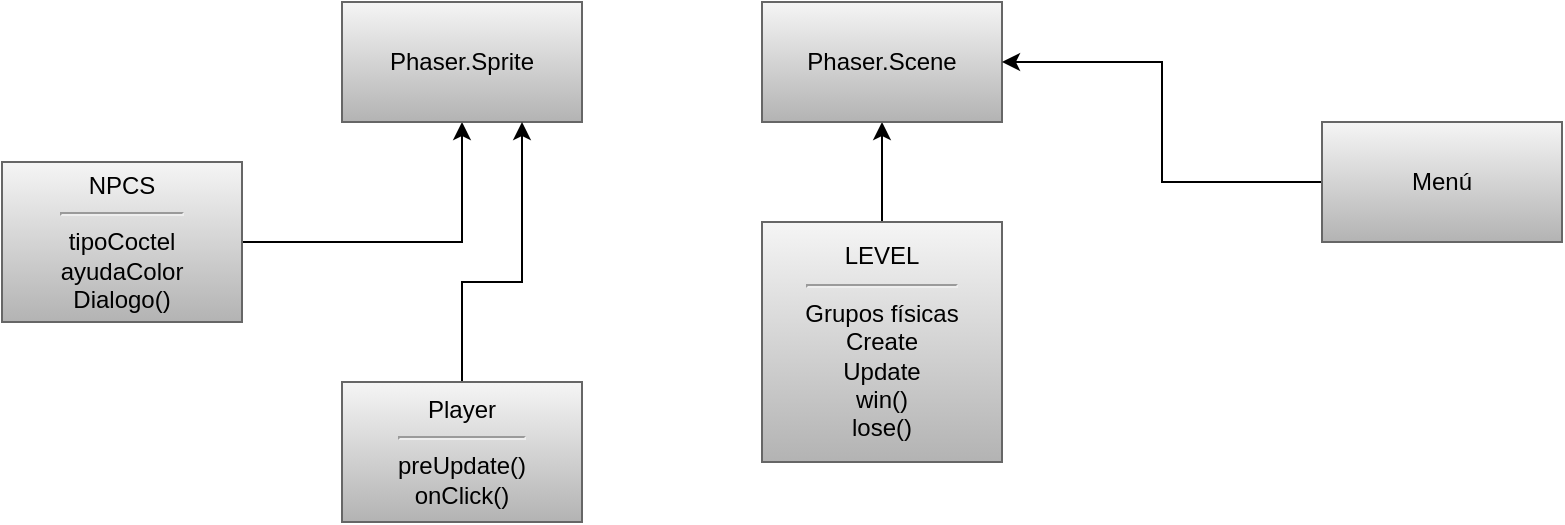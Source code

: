 <mxfile version="22.0.8" type="device">
  <diagram name="Página-1" id="4Di6m-BFFoKO9FQHmAbU">
    <mxGraphModel dx="1621" dy="464" grid="1" gridSize="10" guides="1" tooltips="1" connect="1" arrows="1" fold="1" page="1" pageScale="1" pageWidth="827" pageHeight="1169" math="0" shadow="0">
      <root>
        <mxCell id="0" />
        <mxCell id="1" parent="0" />
        <mxCell id="atKARHegg5MyUjocJEcO-6" value="" style="edgeStyle=orthogonalEdgeStyle;rounded=0;orthogonalLoop=1;jettySize=auto;html=1;" parent="1" source="atKARHegg5MyUjocJEcO-3" target="atKARHegg5MyUjocJEcO-4" edge="1">
          <mxGeometry relative="1" as="geometry" />
        </mxCell>
        <mxCell id="atKARHegg5MyUjocJEcO-3" value="LEVEL&lt;hr&gt;Grupos físicas&lt;br&gt;Create&lt;br&gt;Update&lt;br&gt;win()&lt;br&gt;lose()" style="rounded=0;whiteSpace=wrap;html=1;fillColor=#f5f5f5;gradientColor=#b3b3b3;strokeColor=#666666;" parent="1" vertex="1">
          <mxGeometry x="370" y="150" width="120" height="120" as="geometry" />
        </mxCell>
        <mxCell id="atKARHegg5MyUjocJEcO-4" value="Phaser.Scene" style="rounded=0;whiteSpace=wrap;html=1;fillColor=#f5f5f5;gradientColor=#b3b3b3;strokeColor=#666666;" parent="1" vertex="1">
          <mxGeometry x="370" y="40" width="120" height="60" as="geometry" />
        </mxCell>
        <mxCell id="atKARHegg5MyUjocJEcO-8" value="" style="edgeStyle=orthogonalEdgeStyle;rounded=0;orthogonalLoop=1;jettySize=auto;html=1;" parent="1" source="atKARHegg5MyUjocJEcO-7" target="atKARHegg5MyUjocJEcO-4" edge="1">
          <mxGeometry relative="1" as="geometry" />
        </mxCell>
        <mxCell id="atKARHegg5MyUjocJEcO-7" value="Menú" style="rounded=0;whiteSpace=wrap;html=1;fillColor=#f5f5f5;gradientColor=#b3b3b3;strokeColor=#666666;" parent="1" vertex="1">
          <mxGeometry x="650" y="100" width="120" height="60" as="geometry" />
        </mxCell>
        <mxCell id="atKARHegg5MyUjocJEcO-12" value="" style="edgeStyle=orthogonalEdgeStyle;rounded=0;orthogonalLoop=1;jettySize=auto;html=1;" parent="1" source="atKARHegg5MyUjocJEcO-9" target="atKARHegg5MyUjocJEcO-10" edge="1">
          <mxGeometry relative="1" as="geometry" />
        </mxCell>
        <mxCell id="atKARHegg5MyUjocJEcO-9" value="NPCS&lt;hr&gt;tipoCoctel&lt;br&gt;ayudaColor&lt;br&gt;Dialogo()" style="rounded=0;whiteSpace=wrap;html=1;fillColor=#f5f5f5;gradientColor=#b3b3b3;strokeColor=#666666;" parent="1" vertex="1">
          <mxGeometry x="-10" y="120" width="120" height="80" as="geometry" />
        </mxCell>
        <mxCell id="atKARHegg5MyUjocJEcO-10" value="Phaser.Sprite" style="rounded=0;whiteSpace=wrap;html=1;fillColor=#f5f5f5;gradientColor=#b3b3b3;strokeColor=#666666;" parent="1" vertex="1">
          <mxGeometry x="160" y="40" width="120" height="60" as="geometry" />
        </mxCell>
        <mxCell id="EtjukB8g0D69jJclC281-3" style="edgeStyle=orthogonalEdgeStyle;rounded=0;orthogonalLoop=1;jettySize=auto;html=1;entryX=0.75;entryY=1;entryDx=0;entryDy=0;" edge="1" parent="1" source="EtjukB8g0D69jJclC281-2" target="atKARHegg5MyUjocJEcO-10">
          <mxGeometry relative="1" as="geometry">
            <Array as="points">
              <mxPoint x="220" y="180" />
              <mxPoint x="250" y="180" />
            </Array>
          </mxGeometry>
        </mxCell>
        <mxCell id="EtjukB8g0D69jJclC281-2" value="Player&lt;hr&gt;preUpdate()&lt;br&gt;onClick()" style="rounded=0;whiteSpace=wrap;html=1;fillColor=#f5f5f5;gradientColor=#b3b3b3;strokeColor=#666666;" vertex="1" parent="1">
          <mxGeometry x="160" y="230" width="120" height="70" as="geometry" />
        </mxCell>
      </root>
    </mxGraphModel>
  </diagram>
</mxfile>
